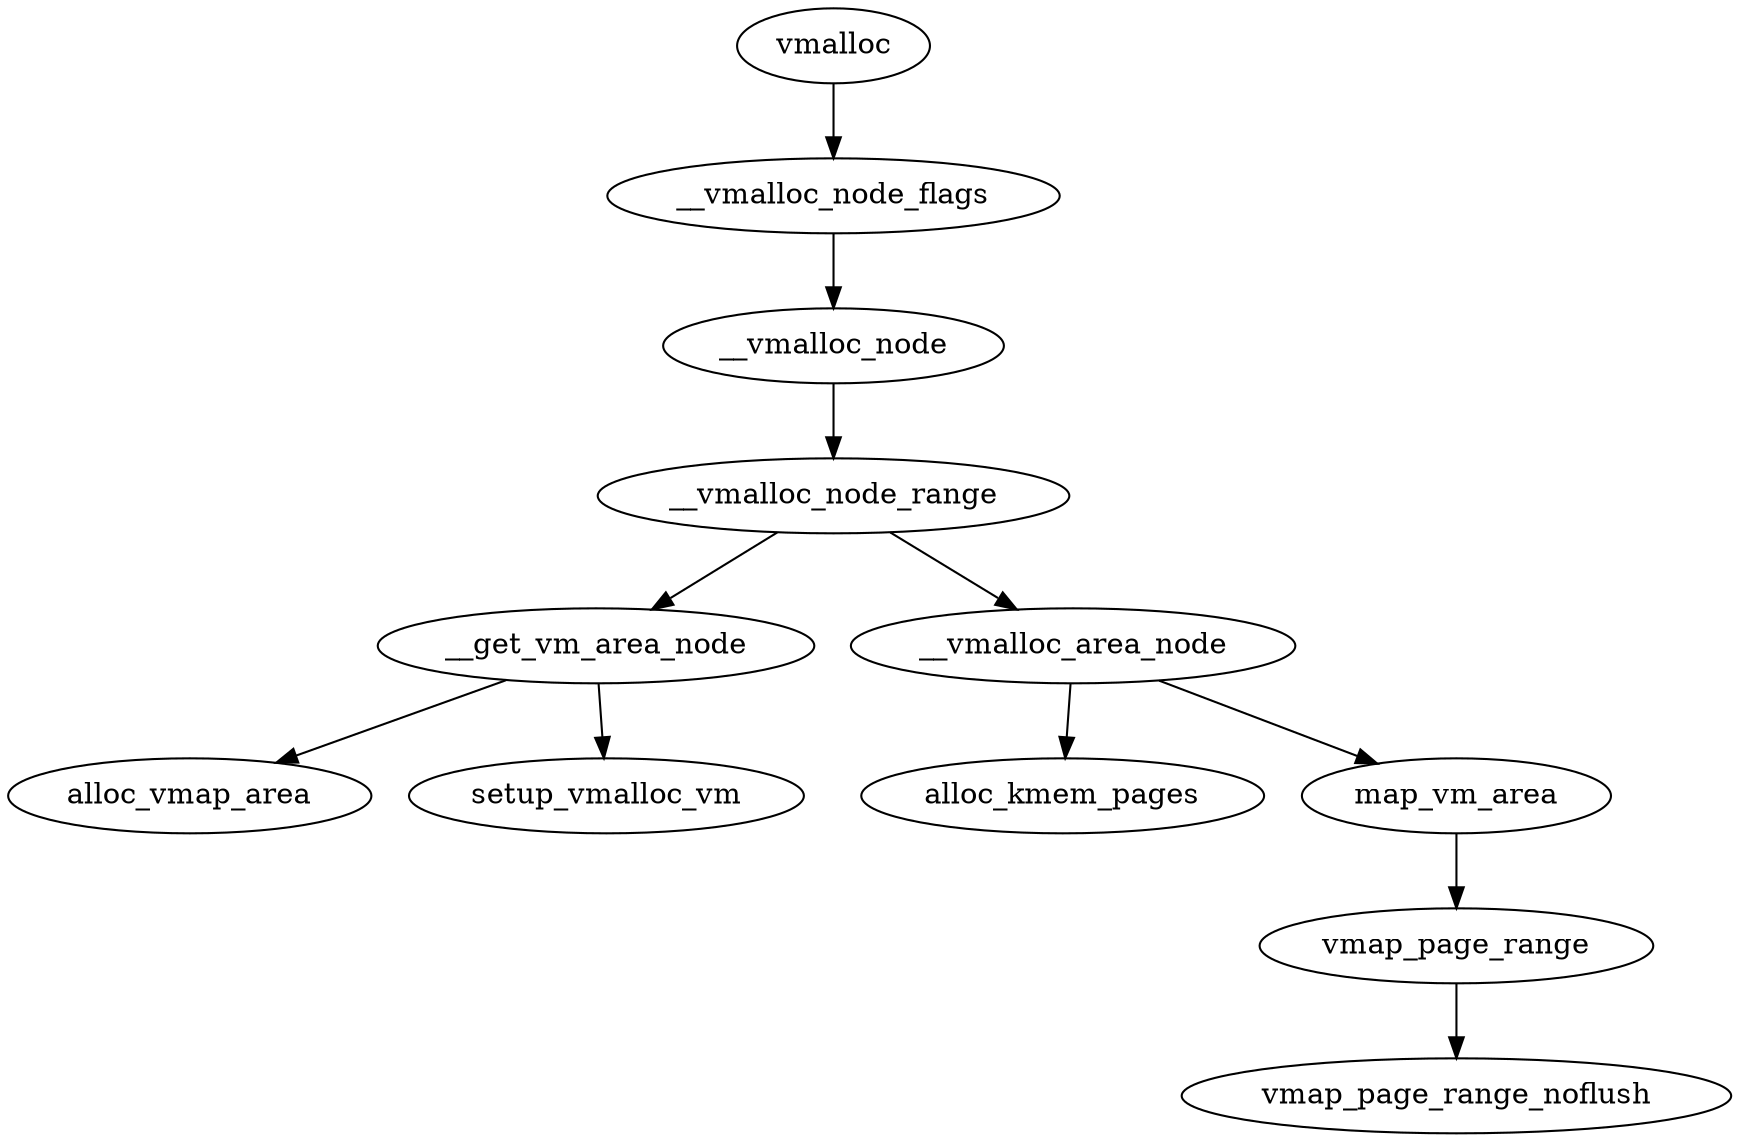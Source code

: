 digraph {
	"vmalloc" -> "__vmalloc_node_flags"
	"__vmalloc_node_flags" -> "__vmalloc_node"
	"__vmalloc_node" -> "__vmalloc_node_range"
	"__vmalloc_node_range" -> "__get_vm_area_node"
	"__get_vm_area_node" -> "alloc_vmap_area"
	"__get_vm_area_node" -> "setup_vmalloc_vm"
	"__vmalloc_node_range" -> "__vmalloc_area_node"
	"__vmalloc_area_node" -> "alloc_kmem_pages"
	"__vmalloc_area_node" -> "map_vm_area"
	"map_vm_area" -> "vmap_page_range"
	"vmap_page_range" -> "vmap_page_range_noflush"
}

